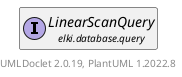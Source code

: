 @startuml
    remove .*\.(Instance|Par|Parameterizer|Factory)$
    set namespaceSeparator none
    hide empty fields
    hide empty methods

    interface "<size:14>LinearScanQuery\n<size:10>elki.database.query" as elki.database.query.LinearScanQuery [[LinearScanQuery.html]]

    center footer UMLDoclet 2.0.19, PlantUML 1.2022.8
@enduml
